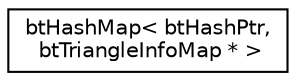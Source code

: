 digraph "Graphical Class Hierarchy"
{
  edge [fontname="Helvetica",fontsize="10",labelfontname="Helvetica",labelfontsize="10"];
  node [fontname="Helvetica",fontsize="10",shape=record];
  rankdir="LR";
  Node1 [label="btHashMap\< btHashPtr,\l btTriangleInfoMap * \>",height=0.2,width=0.4,color="black", fillcolor="white", style="filled",URL="$classbt_hash_map.html"];
}
